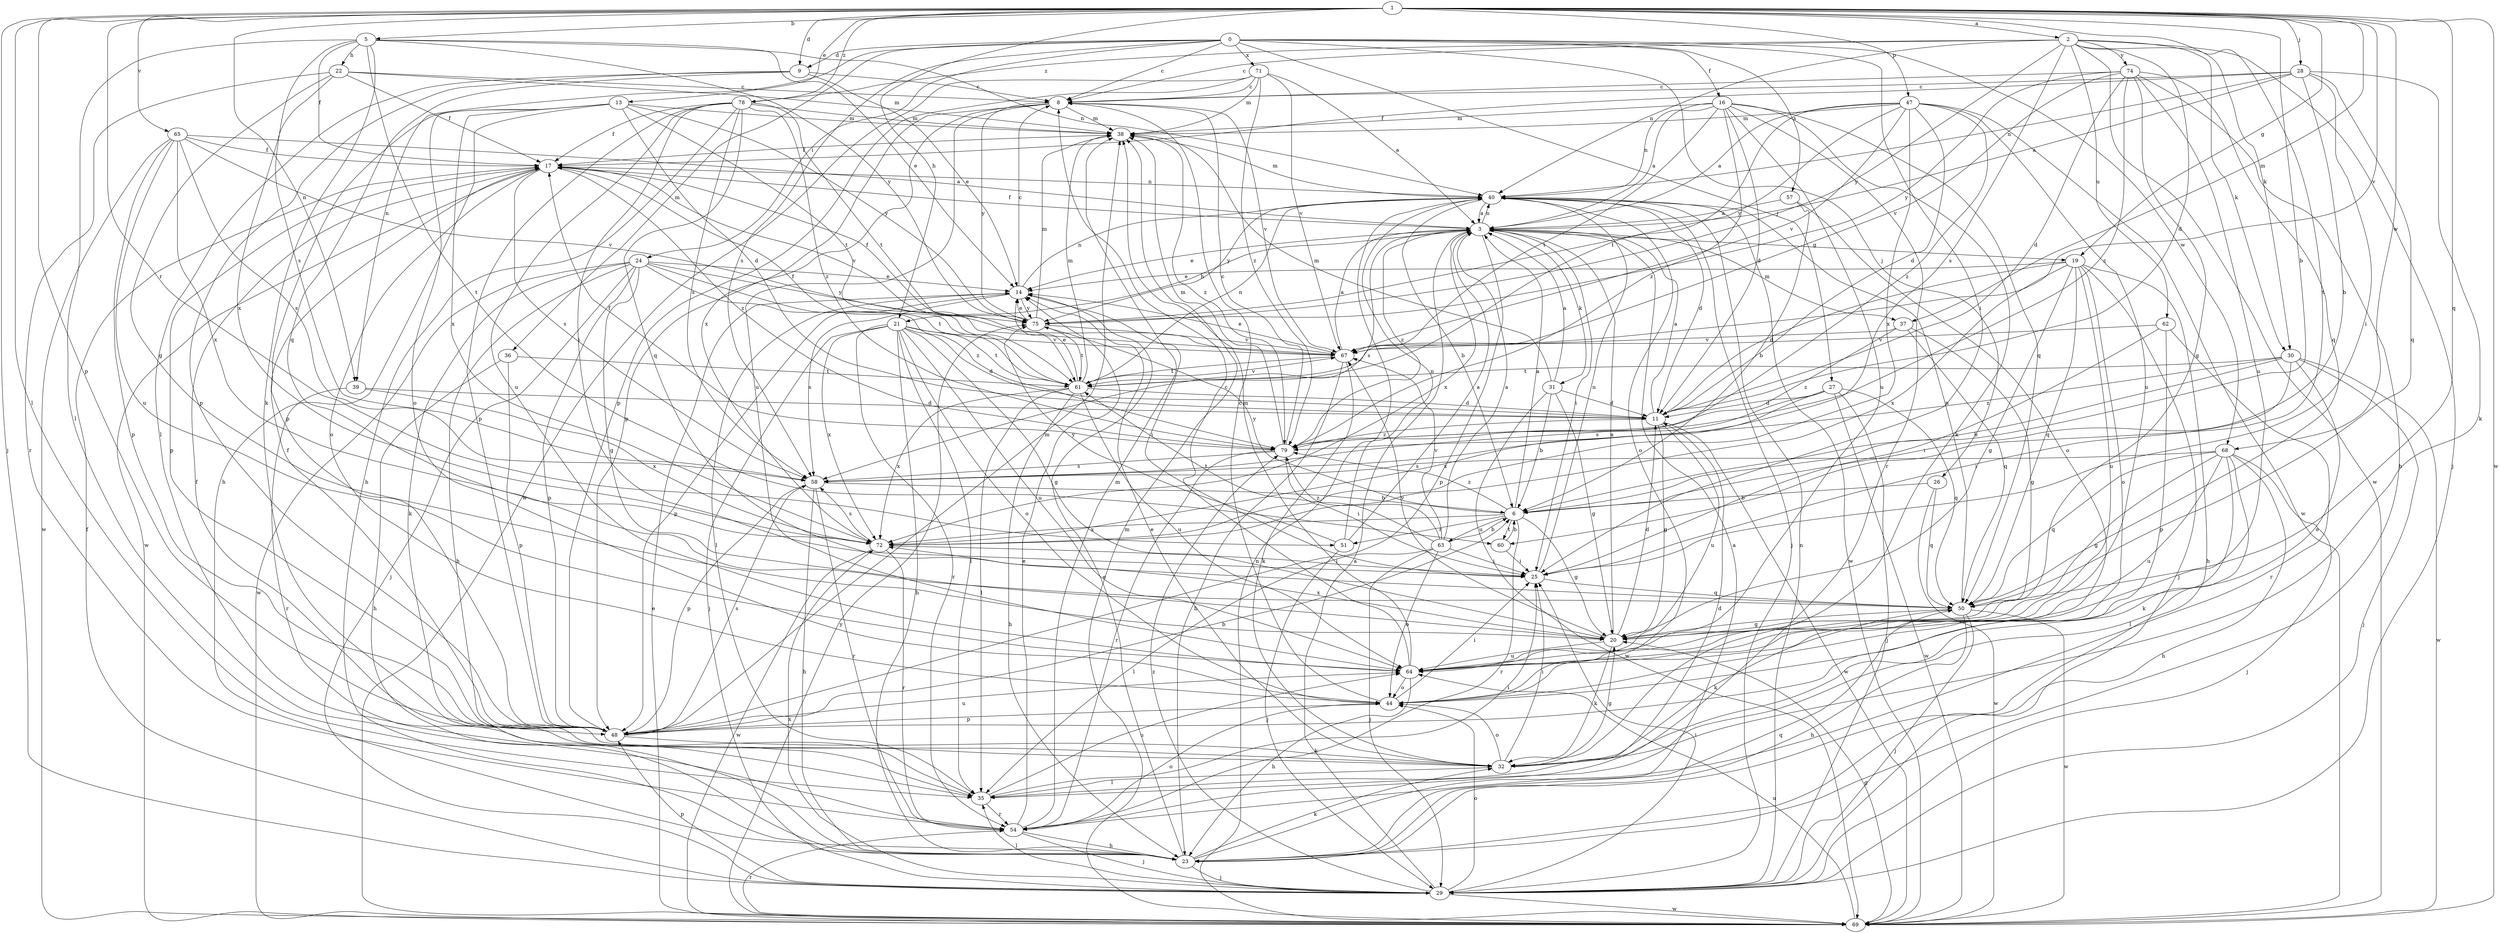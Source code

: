strict digraph  {
0;
1;
2;
3;
5;
6;
8;
9;
11;
13;
14;
16;
17;
19;
20;
21;
22;
23;
24;
25;
26;
27;
28;
29;
30;
31;
32;
35;
36;
37;
38;
39;
40;
44;
47;
48;
50;
51;
54;
57;
58;
60;
61;
62;
63;
64;
65;
67;
68;
69;
71;
72;
74;
75;
78;
79;
0 -> 8  [label=c];
0 -> 9  [label=d];
0 -> 16  [label=f];
0 -> 24  [label=i];
0 -> 25  [label=i];
0 -> 26  [label=j];
0 -> 27  [label=j];
0 -> 36  [label=m];
0 -> 39  [label=n];
0 -> 57  [label=s];
0 -> 58  [label=s];
0 -> 68  [label=w];
0 -> 71  [label=x];
1 -> 2  [label=a];
1 -> 5  [label=b];
1 -> 6  [label=b];
1 -> 9  [label=d];
1 -> 13  [label=e];
1 -> 19  [label=g];
1 -> 21  [label=h];
1 -> 28  [label=j];
1 -> 29  [label=j];
1 -> 30  [label=k];
1 -> 35  [label=l];
1 -> 37  [label=m];
1 -> 39  [label=n];
1 -> 47  [label=p];
1 -> 48  [label=p];
1 -> 50  [label=q];
1 -> 51  [label=r];
1 -> 65  [label=v];
1 -> 67  [label=v];
1 -> 68  [label=w];
1 -> 69  [label=w];
1 -> 78  [label=z];
2 -> 8  [label=c];
2 -> 11  [label=d];
2 -> 29  [label=j];
2 -> 30  [label=k];
2 -> 40  [label=n];
2 -> 58  [label=s];
2 -> 60  [label=t];
2 -> 62  [label=u];
2 -> 69  [label=w];
2 -> 74  [label=y];
2 -> 75  [label=y];
2 -> 78  [label=z];
3 -> 14  [label=e];
3 -> 17  [label=f];
3 -> 19  [label=g];
3 -> 21  [label=h];
3 -> 25  [label=i];
3 -> 31  [label=k];
3 -> 37  [label=m];
3 -> 40  [label=n];
3 -> 48  [label=p];
3 -> 58  [label=s];
3 -> 72  [label=x];
3 -> 79  [label=z];
5 -> 14  [label=e];
5 -> 17  [label=f];
5 -> 22  [label=h];
5 -> 32  [label=k];
5 -> 35  [label=l];
5 -> 40  [label=n];
5 -> 58  [label=s];
5 -> 60  [label=t];
5 -> 75  [label=y];
6 -> 3  [label=a];
6 -> 20  [label=g];
6 -> 51  [label=r];
6 -> 54  [label=r];
6 -> 60  [label=t];
6 -> 63  [label=u];
6 -> 72  [label=x];
6 -> 75  [label=y];
6 -> 79  [label=z];
8 -> 38  [label=m];
8 -> 48  [label=p];
8 -> 64  [label=u];
8 -> 67  [label=v];
8 -> 72  [label=x];
8 -> 75  [label=y];
9 -> 8  [label=c];
9 -> 14  [label=e];
9 -> 35  [label=l];
9 -> 48  [label=p];
9 -> 50  [label=q];
11 -> 3  [label=a];
11 -> 20  [label=g];
11 -> 64  [label=u];
11 -> 69  [label=w];
11 -> 79  [label=z];
13 -> 11  [label=d];
13 -> 23  [label=h];
13 -> 38  [label=m];
13 -> 44  [label=o];
13 -> 48  [label=p];
13 -> 61  [label=t];
13 -> 72  [label=x];
13 -> 75  [label=y];
14 -> 8  [label=c];
14 -> 25  [label=i];
14 -> 35  [label=l];
14 -> 40  [label=n];
14 -> 48  [label=p];
14 -> 58  [label=s];
14 -> 75  [label=y];
16 -> 3  [label=a];
16 -> 11  [label=d];
16 -> 32  [label=k];
16 -> 38  [label=m];
16 -> 40  [label=n];
16 -> 50  [label=q];
16 -> 54  [label=r];
16 -> 61  [label=t];
16 -> 64  [label=u];
16 -> 79  [label=z];
17 -> 40  [label=n];
17 -> 44  [label=o];
17 -> 48  [label=p];
17 -> 58  [label=s];
17 -> 67  [label=v];
17 -> 69  [label=w];
17 -> 79  [label=z];
19 -> 11  [label=d];
19 -> 14  [label=e];
19 -> 20  [label=g];
19 -> 23  [label=h];
19 -> 29  [label=j];
19 -> 44  [label=o];
19 -> 50  [label=q];
19 -> 64  [label=u];
19 -> 72  [label=x];
20 -> 3  [label=a];
20 -> 11  [label=d];
20 -> 32  [label=k];
20 -> 64  [label=u];
20 -> 67  [label=v];
20 -> 72  [label=x];
21 -> 11  [label=d];
21 -> 20  [label=g];
21 -> 23  [label=h];
21 -> 29  [label=j];
21 -> 35  [label=l];
21 -> 44  [label=o];
21 -> 54  [label=r];
21 -> 61  [label=t];
21 -> 64  [label=u];
21 -> 67  [label=v];
21 -> 72  [label=x];
22 -> 8  [label=c];
22 -> 17  [label=f];
22 -> 20  [label=g];
22 -> 38  [label=m];
22 -> 54  [label=r];
22 -> 72  [label=x];
23 -> 3  [label=a];
23 -> 14  [label=e];
23 -> 29  [label=j];
23 -> 32  [label=k];
23 -> 50  [label=q];
24 -> 14  [label=e];
24 -> 20  [label=g];
24 -> 23  [label=h];
24 -> 29  [label=j];
24 -> 32  [label=k];
24 -> 48  [label=p];
24 -> 61  [label=t];
24 -> 69  [label=w];
24 -> 75  [label=y];
24 -> 79  [label=z];
25 -> 40  [label=n];
25 -> 50  [label=q];
26 -> 6  [label=b];
26 -> 50  [label=q];
26 -> 69  [label=w];
27 -> 11  [label=d];
27 -> 29  [label=j];
27 -> 50  [label=q];
27 -> 58  [label=s];
27 -> 69  [label=w];
27 -> 72  [label=x];
28 -> 3  [label=a];
28 -> 6  [label=b];
28 -> 8  [label=c];
28 -> 17  [label=f];
28 -> 25  [label=i];
28 -> 32  [label=k];
28 -> 40  [label=n];
28 -> 50  [label=q];
29 -> 3  [label=a];
29 -> 17  [label=f];
29 -> 25  [label=i];
29 -> 35  [label=l];
29 -> 40  [label=n];
29 -> 44  [label=o];
29 -> 48  [label=p];
29 -> 69  [label=w];
29 -> 72  [label=x];
29 -> 79  [label=z];
30 -> 6  [label=b];
30 -> 25  [label=i];
30 -> 29  [label=j];
30 -> 44  [label=o];
30 -> 61  [label=t];
30 -> 69  [label=w];
30 -> 79  [label=z];
31 -> 3  [label=a];
31 -> 6  [label=b];
31 -> 11  [label=d];
31 -> 20  [label=g];
31 -> 38  [label=m];
31 -> 69  [label=w];
32 -> 14  [label=e];
32 -> 20  [label=g];
32 -> 25  [label=i];
32 -> 35  [label=l];
32 -> 44  [label=o];
35 -> 11  [label=d];
35 -> 17  [label=f];
35 -> 25  [label=i];
35 -> 54  [label=r];
35 -> 64  [label=u];
36 -> 23  [label=h];
36 -> 48  [label=p];
36 -> 61  [label=t];
37 -> 20  [label=g];
37 -> 50  [label=q];
37 -> 67  [label=v];
37 -> 79  [label=z];
38 -> 17  [label=f];
38 -> 79  [label=z];
39 -> 11  [label=d];
39 -> 54  [label=r];
39 -> 72  [label=x];
40 -> 3  [label=a];
40 -> 6  [label=b];
40 -> 11  [label=d];
40 -> 29  [label=j];
40 -> 38  [label=m];
40 -> 44  [label=o];
40 -> 69  [label=w];
40 -> 75  [label=y];
44 -> 8  [label=c];
44 -> 25  [label=i];
44 -> 48  [label=p];
47 -> 3  [label=a];
47 -> 11  [label=d];
47 -> 38  [label=m];
47 -> 61  [label=t];
47 -> 64  [label=u];
47 -> 67  [label=v];
47 -> 69  [label=w];
47 -> 72  [label=x];
47 -> 75  [label=y];
47 -> 79  [label=z];
48 -> 6  [label=b];
48 -> 17  [label=f];
48 -> 32  [label=k];
48 -> 38  [label=m];
48 -> 58  [label=s];
48 -> 64  [label=u];
50 -> 20  [label=g];
50 -> 23  [label=h];
50 -> 29  [label=j];
50 -> 32  [label=k];
50 -> 40  [label=n];
50 -> 69  [label=w];
51 -> 3  [label=a];
51 -> 29  [label=j];
51 -> 40  [label=n];
51 -> 75  [label=y];
54 -> 14  [label=e];
54 -> 23  [label=h];
54 -> 29  [label=j];
54 -> 38  [label=m];
54 -> 44  [label=o];
57 -> 3  [label=a];
57 -> 6  [label=b];
57 -> 44  [label=o];
58 -> 6  [label=b];
58 -> 23  [label=h];
58 -> 48  [label=p];
58 -> 54  [label=r];
60 -> 6  [label=b];
60 -> 25  [label=i];
61 -> 11  [label=d];
61 -> 14  [label=e];
61 -> 17  [label=f];
61 -> 23  [label=h];
61 -> 35  [label=l];
61 -> 38  [label=m];
61 -> 40  [label=n];
61 -> 64  [label=u];
61 -> 67  [label=v];
61 -> 72  [label=x];
62 -> 25  [label=i];
62 -> 48  [label=p];
62 -> 54  [label=r];
62 -> 67  [label=v];
63 -> 3  [label=a];
63 -> 6  [label=b];
63 -> 25  [label=i];
63 -> 29  [label=j];
63 -> 35  [label=l];
63 -> 44  [label=o];
63 -> 61  [label=t];
63 -> 67  [label=v];
63 -> 79  [label=z];
64 -> 8  [label=c];
64 -> 23  [label=h];
64 -> 38  [label=m];
64 -> 44  [label=o];
65 -> 3  [label=a];
65 -> 17  [label=f];
65 -> 48  [label=p];
65 -> 58  [label=s];
65 -> 64  [label=u];
65 -> 67  [label=v];
65 -> 69  [label=w];
65 -> 72  [label=x];
67 -> 3  [label=a];
67 -> 14  [label=e];
67 -> 23  [label=h];
67 -> 32  [label=k];
67 -> 61  [label=t];
68 -> 20  [label=g];
68 -> 23  [label=h];
68 -> 29  [label=j];
68 -> 32  [label=k];
68 -> 35  [label=l];
68 -> 50  [label=q];
68 -> 58  [label=s];
68 -> 64  [label=u];
69 -> 14  [label=e];
69 -> 20  [label=g];
69 -> 38  [label=m];
69 -> 40  [label=n];
69 -> 54  [label=r];
69 -> 64  [label=u];
69 -> 75  [label=y];
71 -> 3  [label=a];
71 -> 8  [label=c];
71 -> 38  [label=m];
71 -> 48  [label=p];
71 -> 67  [label=v];
71 -> 69  [label=w];
71 -> 79  [label=z];
72 -> 25  [label=i];
72 -> 54  [label=r];
72 -> 58  [label=s];
72 -> 69  [label=w];
74 -> 8  [label=c];
74 -> 11  [label=d];
74 -> 20  [label=g];
74 -> 23  [label=h];
74 -> 50  [label=q];
74 -> 64  [label=u];
74 -> 67  [label=v];
74 -> 75  [label=y];
74 -> 79  [label=z];
75 -> 14  [label=e];
75 -> 17  [label=f];
75 -> 38  [label=m];
75 -> 61  [label=t];
75 -> 67  [label=v];
78 -> 17  [label=f];
78 -> 23  [label=h];
78 -> 25  [label=i];
78 -> 38  [label=m];
78 -> 48  [label=p];
78 -> 50  [label=q];
78 -> 58  [label=s];
78 -> 61  [label=t];
78 -> 64  [label=u];
78 -> 79  [label=z];
79 -> 8  [label=c];
79 -> 17  [label=f];
79 -> 25  [label=i];
79 -> 38  [label=m];
79 -> 54  [label=r];
79 -> 58  [label=s];
}
